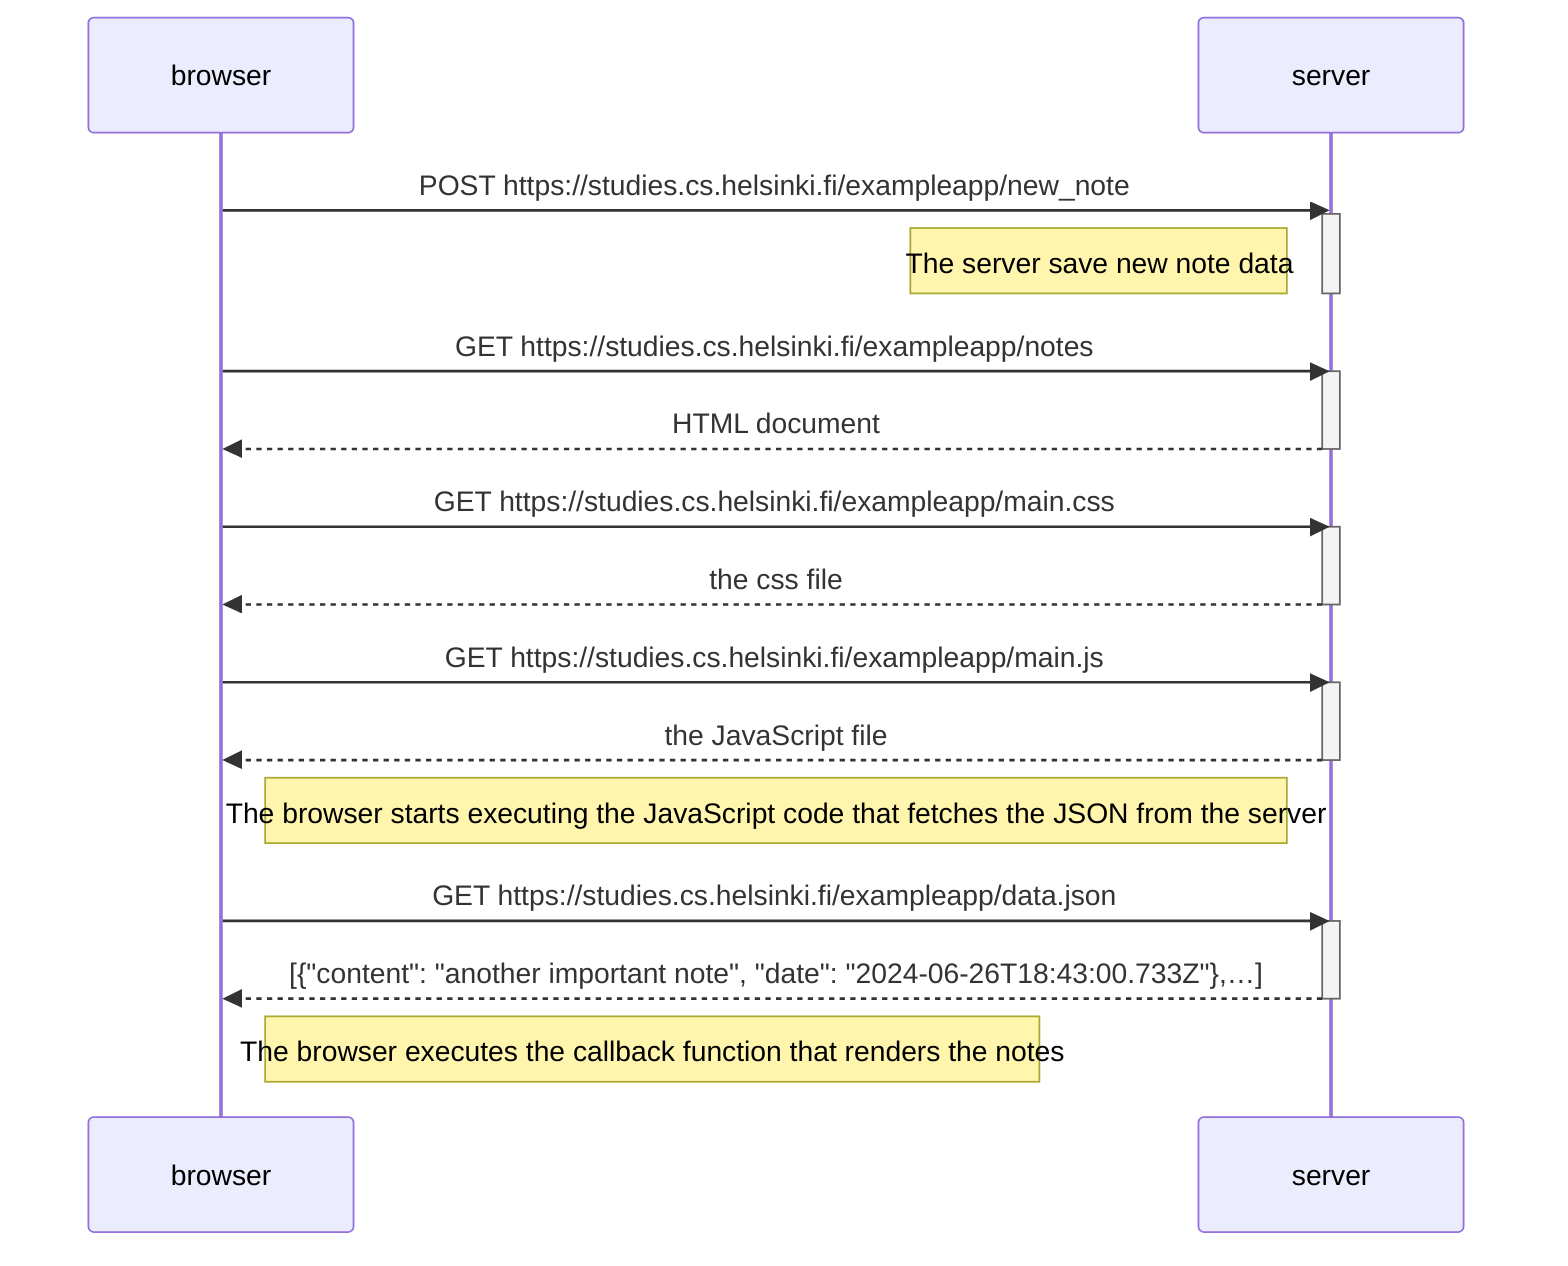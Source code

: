 sequenceDiagram
    participant browser
    participant server

    browser->>server: POST https://studies.cs.helsinki.fi/exampleapp/new_note
    activate server
    Note left of server: The server save new note data
    deactivate server

    browser->>server: GET https://studies.cs.helsinki.fi/exampleapp/notes
    activate server
    server-->>browser: HTML document
    deactivate server

    browser->>server: GET https://studies.cs.helsinki.fi/exampleapp/main.css
    activate server
    server-->>browser: the css file
    deactivate server

    browser->>server: GET https://studies.cs.helsinki.fi/exampleapp/main.js
    activate server
    server-->>browser: the JavaScript file
    deactivate server

    Note right of browser: The browser starts executing the JavaScript code that fetches the JSON from the server

    browser->>server: GET https://studies.cs.helsinki.fi/exampleapp/data.json
    activate server
    server-->>browser: [{"content": "another important note", "date": "2024-06-26T18:43:00.733Z"},…]
    deactivate server

    Note right of browser: The browser executes the callback function that renders the notes